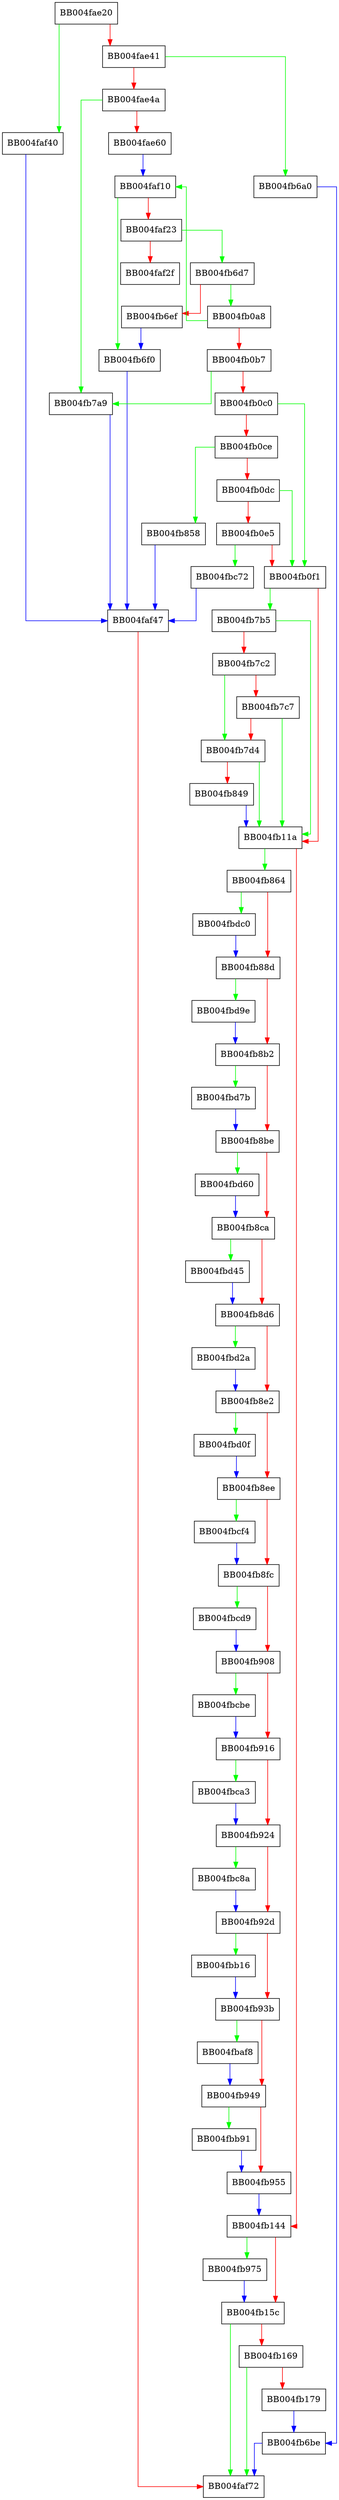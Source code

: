 digraph ch_on_transport_params {
  node [shape="box"];
  graph [splines=ortho];
  BB004fae20 -> BB004faf40 [color="green"];
  BB004fae20 -> BB004fae41 [color="red"];
  BB004fae41 -> BB004fb6a0 [color="green"];
  BB004fae41 -> BB004fae4a [color="red"];
  BB004fae4a -> BB004fb7a9 [color="green"];
  BB004fae4a -> BB004fae60 [color="red"];
  BB004fae60 -> BB004faf10 [color="blue"];
  BB004faf10 -> BB004fb6f0 [color="green"];
  BB004faf10 -> BB004faf23 [color="red"];
  BB004faf23 -> BB004fb6d7 [color="green"];
  BB004faf23 -> BB004faf2f [color="red"];
  BB004faf40 -> BB004faf47 [color="blue"];
  BB004faf47 -> BB004faf72 [color="red"];
  BB004fb0a8 -> BB004faf10 [color="green"];
  BB004fb0a8 -> BB004fb0b7 [color="red"];
  BB004fb0b7 -> BB004fb7a9 [color="green"];
  BB004fb0b7 -> BB004fb0c0 [color="red"];
  BB004fb0c0 -> BB004fb0f1 [color="green"];
  BB004fb0c0 -> BB004fb0ce [color="red"];
  BB004fb0ce -> BB004fb858 [color="green"];
  BB004fb0ce -> BB004fb0dc [color="red"];
  BB004fb0dc -> BB004fb0f1 [color="green"];
  BB004fb0dc -> BB004fb0e5 [color="red"];
  BB004fb0e5 -> BB004fbc72 [color="green"];
  BB004fb0e5 -> BB004fb0f1 [color="red"];
  BB004fb0f1 -> BB004fb7b5 [color="green"];
  BB004fb0f1 -> BB004fb11a [color="red"];
  BB004fb11a -> BB004fb864 [color="green"];
  BB004fb11a -> BB004fb144 [color="red"];
  BB004fb144 -> BB004fb975 [color="green"];
  BB004fb144 -> BB004fb15c [color="red"];
  BB004fb15c -> BB004faf72 [color="green"];
  BB004fb15c -> BB004fb169 [color="red"];
  BB004fb169 -> BB004faf72 [color="green"];
  BB004fb169 -> BB004fb179 [color="red"];
  BB004fb179 -> BB004fb6be [color="blue"];
  BB004fb6a0 -> BB004fb6be [color="blue"];
  BB004fb6be -> BB004faf72 [color="blue"];
  BB004fb6d7 -> BB004fb0a8 [color="green"];
  BB004fb6d7 -> BB004fb6ef [color="red"];
  BB004fb6ef -> BB004fb6f0 [color="blue"];
  BB004fb6f0 -> BB004faf47 [color="blue"];
  BB004fb7a9 -> BB004faf47 [color="blue"];
  BB004fb7b5 -> BB004fb11a [color="green"];
  BB004fb7b5 -> BB004fb7c2 [color="red"];
  BB004fb7c2 -> BB004fb7d4 [color="green"];
  BB004fb7c2 -> BB004fb7c7 [color="red"];
  BB004fb7c7 -> BB004fb11a [color="green"];
  BB004fb7c7 -> BB004fb7d4 [color="red"];
  BB004fb7d4 -> BB004fb11a [color="green"];
  BB004fb7d4 -> BB004fb849 [color="red"];
  BB004fb849 -> BB004fb11a [color="blue"];
  BB004fb858 -> BB004faf47 [color="blue"];
  BB004fb864 -> BB004fbdc0 [color="green"];
  BB004fb864 -> BB004fb88d [color="red"];
  BB004fb88d -> BB004fbd9e [color="green"];
  BB004fb88d -> BB004fb8b2 [color="red"];
  BB004fb8b2 -> BB004fbd7b [color="green"];
  BB004fb8b2 -> BB004fb8be [color="red"];
  BB004fb8be -> BB004fbd60 [color="green"];
  BB004fb8be -> BB004fb8ca [color="red"];
  BB004fb8ca -> BB004fbd45 [color="green"];
  BB004fb8ca -> BB004fb8d6 [color="red"];
  BB004fb8d6 -> BB004fbd2a [color="green"];
  BB004fb8d6 -> BB004fb8e2 [color="red"];
  BB004fb8e2 -> BB004fbd0f [color="green"];
  BB004fb8e2 -> BB004fb8ee [color="red"];
  BB004fb8ee -> BB004fbcf4 [color="green"];
  BB004fb8ee -> BB004fb8fc [color="red"];
  BB004fb8fc -> BB004fbcd9 [color="green"];
  BB004fb8fc -> BB004fb908 [color="red"];
  BB004fb908 -> BB004fbcbe [color="green"];
  BB004fb908 -> BB004fb916 [color="red"];
  BB004fb916 -> BB004fbca3 [color="green"];
  BB004fb916 -> BB004fb924 [color="red"];
  BB004fb924 -> BB004fbc8a [color="green"];
  BB004fb924 -> BB004fb92d [color="red"];
  BB004fb92d -> BB004fbb16 [color="green"];
  BB004fb92d -> BB004fb93b [color="red"];
  BB004fb93b -> BB004fbaf8 [color="green"];
  BB004fb93b -> BB004fb949 [color="red"];
  BB004fb949 -> BB004fbb91 [color="green"];
  BB004fb949 -> BB004fb955 [color="red"];
  BB004fb955 -> BB004fb144 [color="blue"];
  BB004fb975 -> BB004fb15c [color="blue"];
  BB004fbaf8 -> BB004fb949 [color="blue"];
  BB004fbb16 -> BB004fb93b [color="blue"];
  BB004fbb91 -> BB004fb955 [color="blue"];
  BB004fbc72 -> BB004faf47 [color="blue"];
  BB004fbc8a -> BB004fb92d [color="blue"];
  BB004fbca3 -> BB004fb924 [color="blue"];
  BB004fbcbe -> BB004fb916 [color="blue"];
  BB004fbcd9 -> BB004fb908 [color="blue"];
  BB004fbcf4 -> BB004fb8fc [color="blue"];
  BB004fbd0f -> BB004fb8ee [color="blue"];
  BB004fbd2a -> BB004fb8e2 [color="blue"];
  BB004fbd45 -> BB004fb8d6 [color="blue"];
  BB004fbd60 -> BB004fb8ca [color="blue"];
  BB004fbd7b -> BB004fb8be [color="blue"];
  BB004fbd9e -> BB004fb8b2 [color="blue"];
  BB004fbdc0 -> BB004fb88d [color="blue"];
}